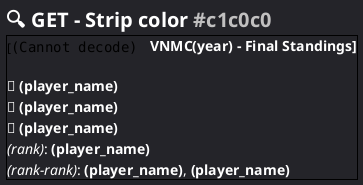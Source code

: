 @startsalt standings
	<style>
		saltDiagram {
			BackgroundColor #242429
		}
	</style>
	{
		= <color:#ffffff>🔍 GET - Strip color <color:#c1c0c0><size:16>#c1c0c0
		{+
			<back:#242429>[<img:../logo.png>    <b><color:#ffffff><size:14>VNMC(year) - Final Standings]
			.
			<color:#ffffff><size:14>🥇 **(player_name)**
			<color:#ffffff><size:14>🥈 **(player_name)**
			<color:#ffffff><size:14>🥉 **(player_name)**
			<color:#ffffff><size:14>//(rank)//: **(player_name)**
			<color:#ffffff><size:14>//(rank-rank)//: **(player_name)**, **(player_name)** /' if rank is a range '/
			/' rest of players '/
		}
	}
@endsalt
